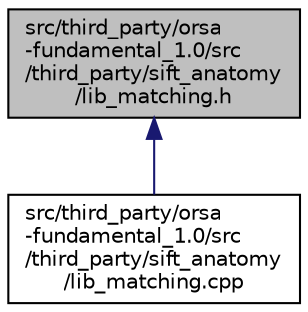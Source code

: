 digraph "src/third_party/orsa-fundamental_1.0/src/third_party/sift_anatomy/lib_matching.h"
{
  edge [fontname="Helvetica",fontsize="10",labelfontname="Helvetica",labelfontsize="10"];
  node [fontname="Helvetica",fontsize="10",shape=record];
  Node1 [label="src/third_party/orsa\l-fundamental_1.0/src\l/third_party/sift_anatomy\l/lib_matching.h",height=0.2,width=0.4,color="black", fillcolor="grey75", style="filled", fontcolor="black"];
  Node1 -> Node2 [dir="back",color="midnightblue",fontsize="10",style="solid",fontname="Helvetica"];
  Node2 [label="src/third_party/orsa\l-fundamental_1.0/src\l/third_party/sift_anatomy\l/lib_matching.cpp",height=0.2,width=0.4,color="black", fillcolor="white", style="filled",URL="$lib__matching_8cpp.html"];
}
